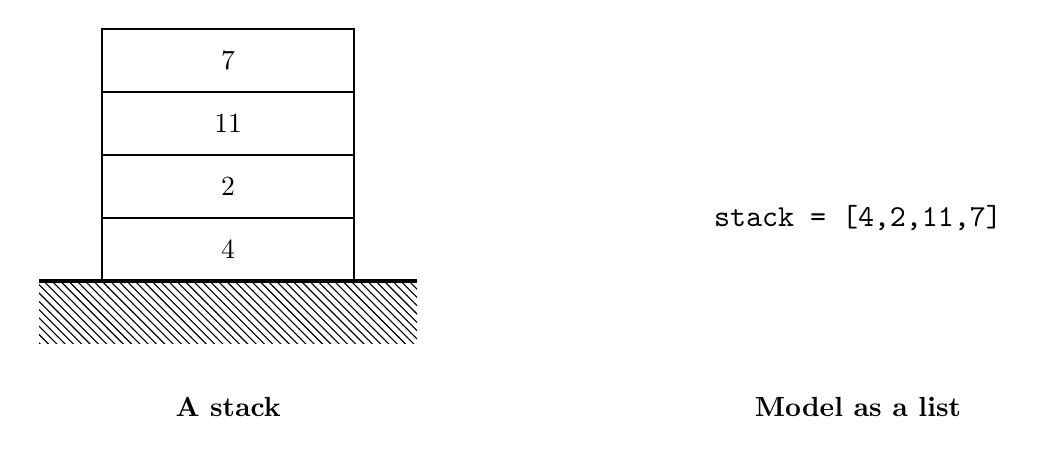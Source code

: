 
\usetikzlibrary{patterns}

\begin{tikzpicture}[scale=0.8]

\draw[ultra thick] (-3,0) -- (3,0);
\fill[pattern=north west lines] (-3,-1) rectangle (3,0);

\draw[thick] (-2,0) rectangle ++(4,1);
\node at (0,0.5) {$4$};

\draw[thick] (-2,1) rectangle ++(4,1);
\node at (0,1.5) {$2$};

\draw[thick] (-2,2) rectangle ++(4,1);
\node at (0,2.5) {$11$};

\draw[thick] (-2,3) rectangle ++(4,1);
\node at (0,3.5) {$7$};

\node at (0,-2) {\bf A stack};


\begin{scope}[xshift=10cm]

\node[scale=1.1] at (0,1) {\bf\texttt{stack = [4,2,11,7]}};
\node at (0,-2) {\bf Model as a list};

\end{scope}

\end{tikzpicture}
